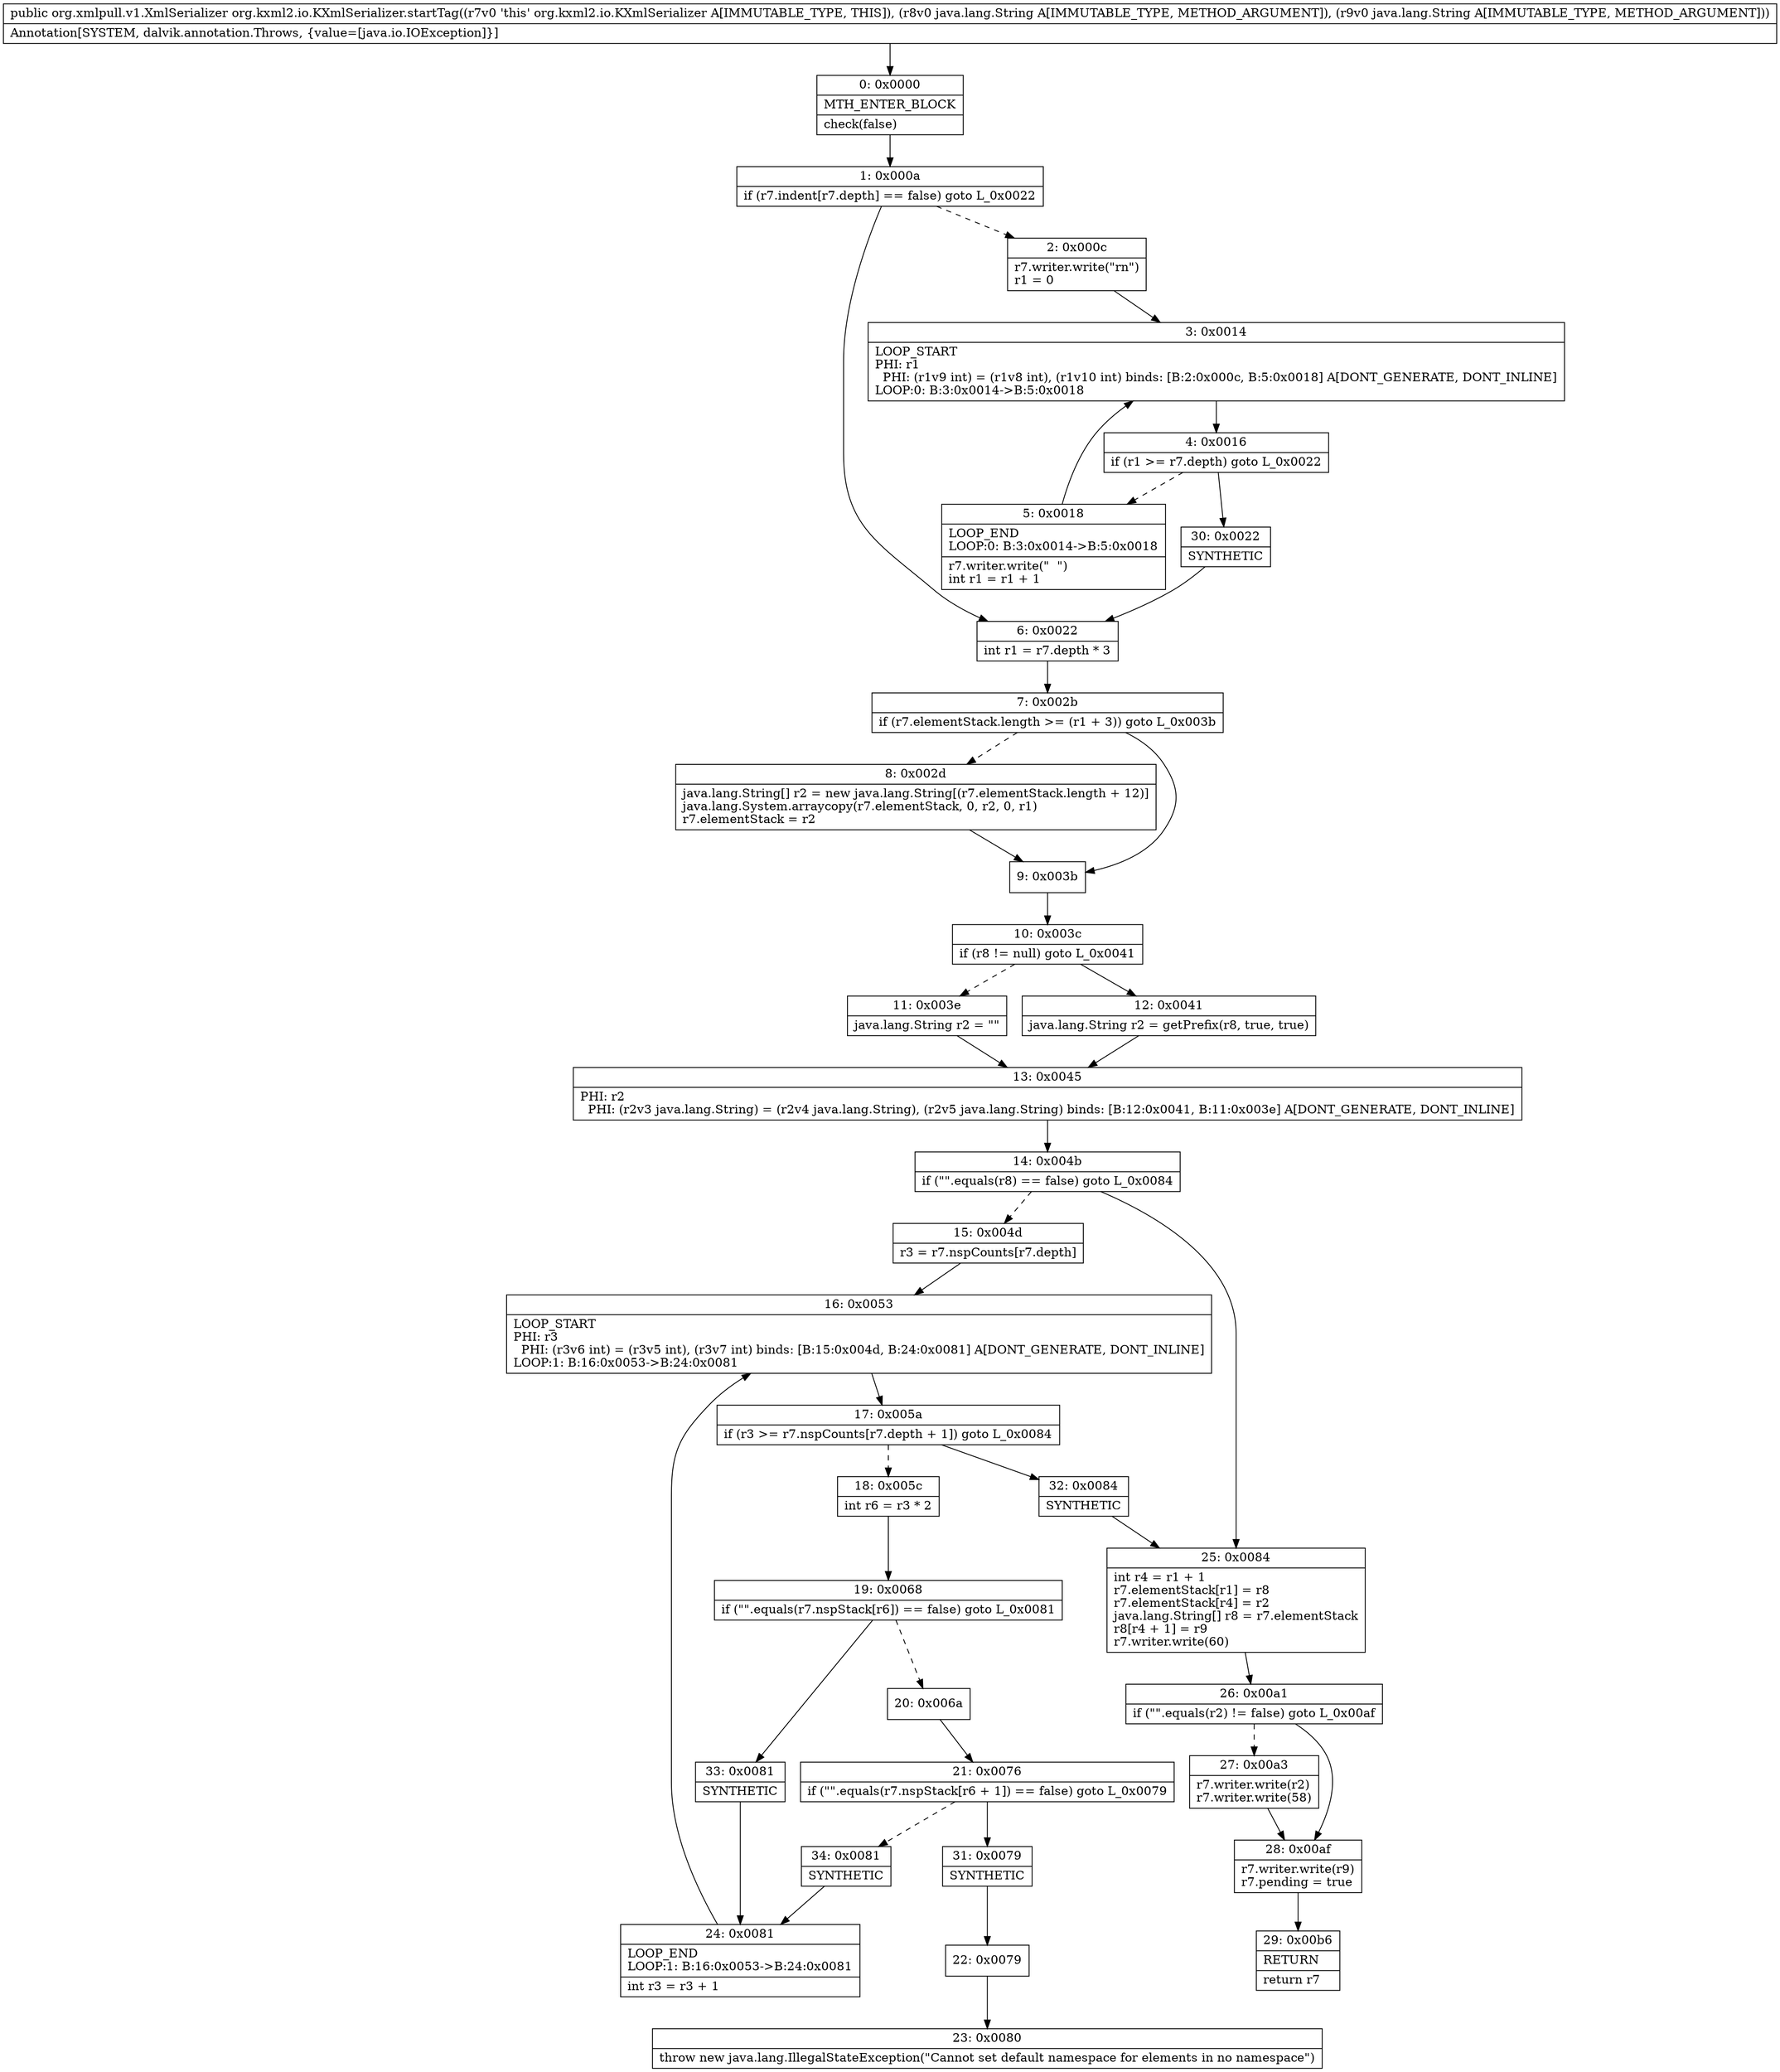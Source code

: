 digraph "CFG fororg.kxml2.io.KXmlSerializer.startTag(Ljava\/lang\/String;Ljava\/lang\/String;)Lorg\/xmlpull\/v1\/XmlSerializer;" {
Node_0 [shape=record,label="{0\:\ 0x0000|MTH_ENTER_BLOCK\l|check(false)\l}"];
Node_1 [shape=record,label="{1\:\ 0x000a|if (r7.indent[r7.depth] == false) goto L_0x0022\l}"];
Node_2 [shape=record,label="{2\:\ 0x000c|r7.writer.write(\"rn\")\lr1 = 0\l}"];
Node_3 [shape=record,label="{3\:\ 0x0014|LOOP_START\lPHI: r1 \l  PHI: (r1v9 int) = (r1v8 int), (r1v10 int) binds: [B:2:0x000c, B:5:0x0018] A[DONT_GENERATE, DONT_INLINE]\lLOOP:0: B:3:0x0014\-\>B:5:0x0018\l}"];
Node_4 [shape=record,label="{4\:\ 0x0016|if (r1 \>= r7.depth) goto L_0x0022\l}"];
Node_5 [shape=record,label="{5\:\ 0x0018|LOOP_END\lLOOP:0: B:3:0x0014\-\>B:5:0x0018\l|r7.writer.write(\"  \")\lint r1 = r1 + 1\l}"];
Node_6 [shape=record,label="{6\:\ 0x0022|int r1 = r7.depth * 3\l}"];
Node_7 [shape=record,label="{7\:\ 0x002b|if (r7.elementStack.length \>= (r1 + 3)) goto L_0x003b\l}"];
Node_8 [shape=record,label="{8\:\ 0x002d|java.lang.String[] r2 = new java.lang.String[(r7.elementStack.length + 12)]\ljava.lang.System.arraycopy(r7.elementStack, 0, r2, 0, r1)\lr7.elementStack = r2\l}"];
Node_9 [shape=record,label="{9\:\ 0x003b}"];
Node_10 [shape=record,label="{10\:\ 0x003c|if (r8 != null) goto L_0x0041\l}"];
Node_11 [shape=record,label="{11\:\ 0x003e|java.lang.String r2 = \"\"\l}"];
Node_12 [shape=record,label="{12\:\ 0x0041|java.lang.String r2 = getPrefix(r8, true, true)\l}"];
Node_13 [shape=record,label="{13\:\ 0x0045|PHI: r2 \l  PHI: (r2v3 java.lang.String) = (r2v4 java.lang.String), (r2v5 java.lang.String) binds: [B:12:0x0041, B:11:0x003e] A[DONT_GENERATE, DONT_INLINE]\l}"];
Node_14 [shape=record,label="{14\:\ 0x004b|if (\"\".equals(r8) == false) goto L_0x0084\l}"];
Node_15 [shape=record,label="{15\:\ 0x004d|r3 = r7.nspCounts[r7.depth]\l}"];
Node_16 [shape=record,label="{16\:\ 0x0053|LOOP_START\lPHI: r3 \l  PHI: (r3v6 int) = (r3v5 int), (r3v7 int) binds: [B:15:0x004d, B:24:0x0081] A[DONT_GENERATE, DONT_INLINE]\lLOOP:1: B:16:0x0053\-\>B:24:0x0081\l}"];
Node_17 [shape=record,label="{17\:\ 0x005a|if (r3 \>= r7.nspCounts[r7.depth + 1]) goto L_0x0084\l}"];
Node_18 [shape=record,label="{18\:\ 0x005c|int r6 = r3 * 2\l}"];
Node_19 [shape=record,label="{19\:\ 0x0068|if (\"\".equals(r7.nspStack[r6]) == false) goto L_0x0081\l}"];
Node_20 [shape=record,label="{20\:\ 0x006a}"];
Node_21 [shape=record,label="{21\:\ 0x0076|if (\"\".equals(r7.nspStack[r6 + 1]) == false) goto L_0x0079\l}"];
Node_22 [shape=record,label="{22\:\ 0x0079}"];
Node_23 [shape=record,label="{23\:\ 0x0080|throw new java.lang.IllegalStateException(\"Cannot set default namespace for elements in no namespace\")\l}"];
Node_24 [shape=record,label="{24\:\ 0x0081|LOOP_END\lLOOP:1: B:16:0x0053\-\>B:24:0x0081\l|int r3 = r3 + 1\l}"];
Node_25 [shape=record,label="{25\:\ 0x0084|int r4 = r1 + 1\lr7.elementStack[r1] = r8\lr7.elementStack[r4] = r2\ljava.lang.String[] r8 = r7.elementStack\lr8[r4 + 1] = r9\lr7.writer.write(60)\l}"];
Node_26 [shape=record,label="{26\:\ 0x00a1|if (\"\".equals(r2) != false) goto L_0x00af\l}"];
Node_27 [shape=record,label="{27\:\ 0x00a3|r7.writer.write(r2)\lr7.writer.write(58)\l}"];
Node_28 [shape=record,label="{28\:\ 0x00af|r7.writer.write(r9)\lr7.pending = true\l}"];
Node_29 [shape=record,label="{29\:\ 0x00b6|RETURN\l|return r7\l}"];
Node_30 [shape=record,label="{30\:\ 0x0022|SYNTHETIC\l}"];
Node_31 [shape=record,label="{31\:\ 0x0079|SYNTHETIC\l}"];
Node_32 [shape=record,label="{32\:\ 0x0084|SYNTHETIC\l}"];
Node_33 [shape=record,label="{33\:\ 0x0081|SYNTHETIC\l}"];
Node_34 [shape=record,label="{34\:\ 0x0081|SYNTHETIC\l}"];
MethodNode[shape=record,label="{public org.xmlpull.v1.XmlSerializer org.kxml2.io.KXmlSerializer.startTag((r7v0 'this' org.kxml2.io.KXmlSerializer A[IMMUTABLE_TYPE, THIS]), (r8v0 java.lang.String A[IMMUTABLE_TYPE, METHOD_ARGUMENT]), (r9v0 java.lang.String A[IMMUTABLE_TYPE, METHOD_ARGUMENT]))  | Annotation[SYSTEM, dalvik.annotation.Throws, \{value=[java.io.IOException]\}]\l}"];
MethodNode -> Node_0;
Node_0 -> Node_1;
Node_1 -> Node_2[style=dashed];
Node_1 -> Node_6;
Node_2 -> Node_3;
Node_3 -> Node_4;
Node_4 -> Node_5[style=dashed];
Node_4 -> Node_30;
Node_5 -> Node_3;
Node_6 -> Node_7;
Node_7 -> Node_8[style=dashed];
Node_7 -> Node_9;
Node_8 -> Node_9;
Node_9 -> Node_10;
Node_10 -> Node_11[style=dashed];
Node_10 -> Node_12;
Node_11 -> Node_13;
Node_12 -> Node_13;
Node_13 -> Node_14;
Node_14 -> Node_15[style=dashed];
Node_14 -> Node_25;
Node_15 -> Node_16;
Node_16 -> Node_17;
Node_17 -> Node_18[style=dashed];
Node_17 -> Node_32;
Node_18 -> Node_19;
Node_19 -> Node_20[style=dashed];
Node_19 -> Node_33;
Node_20 -> Node_21;
Node_21 -> Node_31;
Node_21 -> Node_34[style=dashed];
Node_22 -> Node_23;
Node_24 -> Node_16;
Node_25 -> Node_26;
Node_26 -> Node_27[style=dashed];
Node_26 -> Node_28;
Node_27 -> Node_28;
Node_28 -> Node_29;
Node_30 -> Node_6;
Node_31 -> Node_22;
Node_32 -> Node_25;
Node_33 -> Node_24;
Node_34 -> Node_24;
}

